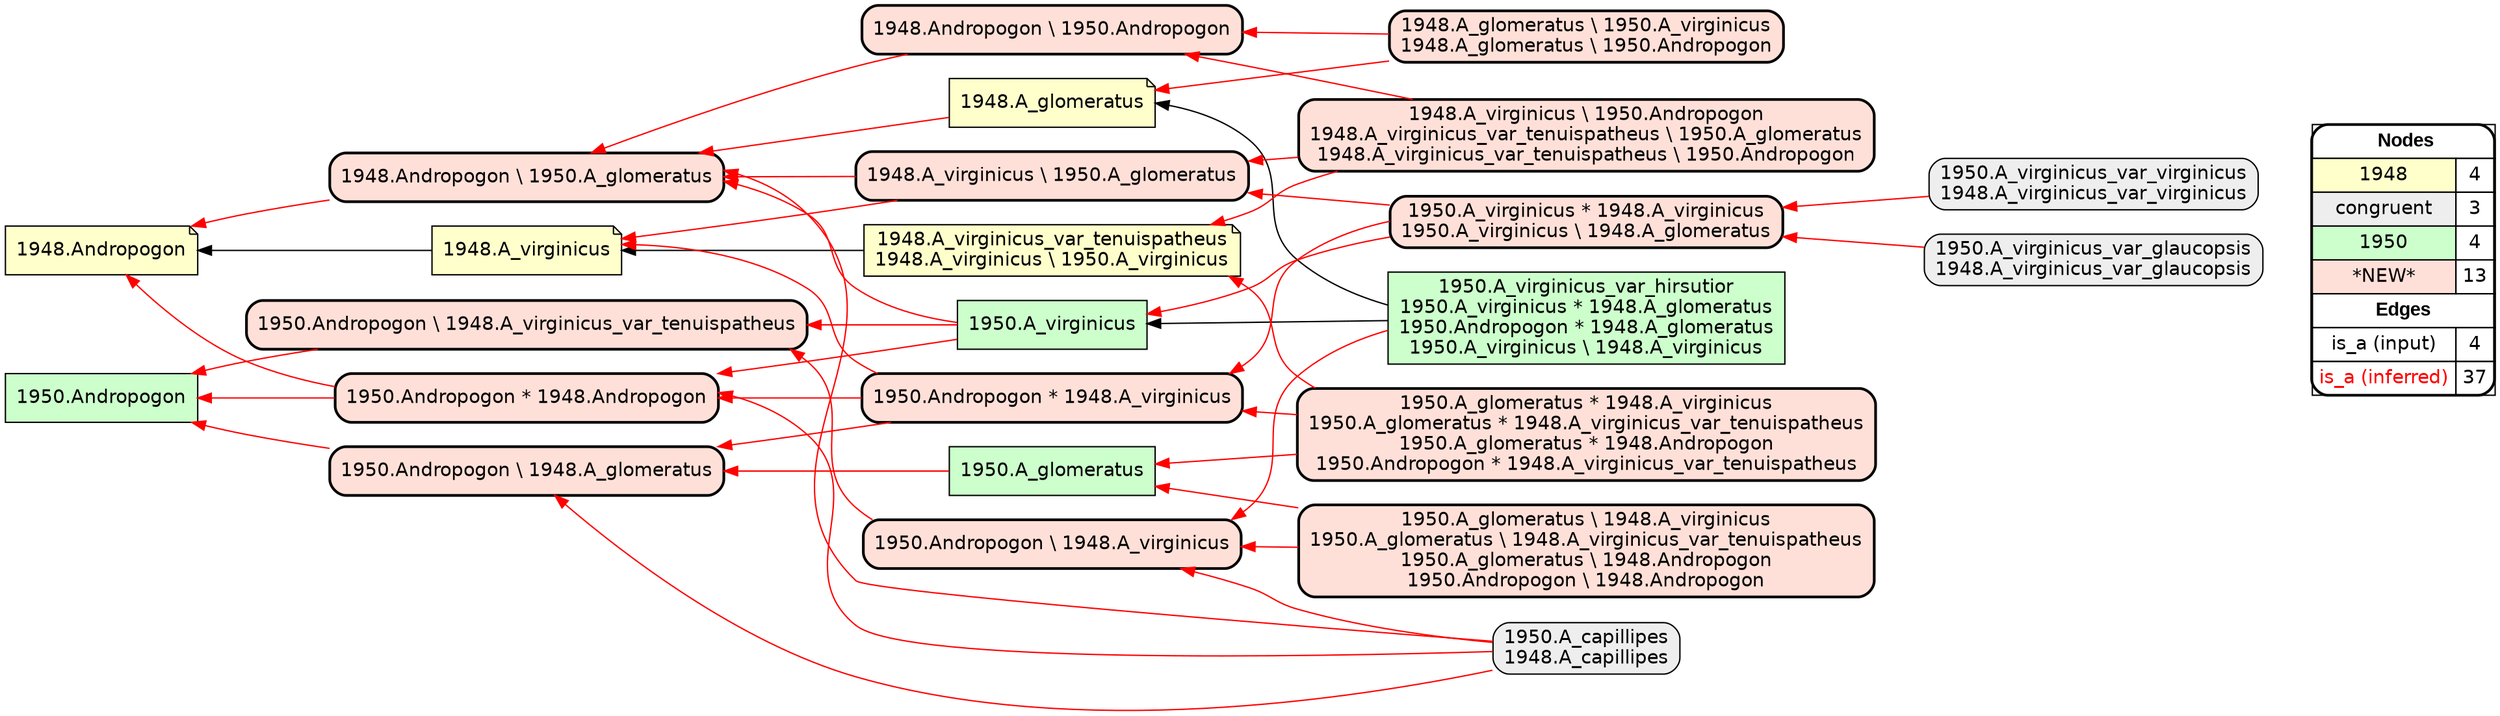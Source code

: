 digraph{
rankdir=RL
node[shape=note style=filled fillcolor="#FFFFCC" fontname="helvetica"] 
"1948.Andropogon"
"1948.A_virginicus"
"1948.A_virginicus_var_tenuispatheus\n1948.A_virginicus \\ 1950.A_virginicus"
"1948.A_glomeratus"
node[shape=box style="filled,rounded" fillcolor="#EEEEEE" fontname="helvetica"] 
"1950.A_virginicus_var_virginicus\n1948.A_virginicus_var_virginicus"
"1950.A_virginicus_var_glaucopsis\n1948.A_virginicus_var_glaucopsis"
"1950.A_capillipes\n1948.A_capillipes"
node[shape=box style=filled fillcolor="#CCFFCC" fontname="helvetica"] 
"1950.A_virginicus"
"1950.A_glomeratus"
"1950.A_virginicus_var_hirsutior\n1950.A_virginicus * 1948.A_glomeratus\n1950.Andropogon * 1948.A_glomeratus\n1950.A_virginicus \\ 1948.A_virginicus"
"1950.Andropogon"
node[shape=box style="filled,rounded,bold" fillcolor="#FFE0D8" fontname="helvetica"] 
"1950.Andropogon * 1948.Andropogon"
"1950.A_glomeratus \\ 1948.A_virginicus\n1950.A_glomeratus \\ 1948.A_virginicus_var_tenuispatheus\n1950.A_glomeratus \\ 1948.Andropogon\n1950.Andropogon \\ 1948.Andropogon"
"1950.Andropogon \\ 1948.A_glomeratus"
"1950.A_virginicus * 1948.A_virginicus\n1950.A_virginicus \\ 1948.A_glomeratus"
"1948.Andropogon \\ 1950.A_glomeratus"
"1950.Andropogon * 1948.A_virginicus"
"1948.Andropogon \\ 1950.Andropogon"
"1950.A_glomeratus * 1948.A_virginicus\n1950.A_glomeratus * 1948.A_virginicus_var_tenuispatheus\n1950.A_glomeratus * 1948.Andropogon\n1950.Andropogon * 1948.A_virginicus_var_tenuispatheus"
"1948.A_virginicus \\ 1950.A_glomeratus"
"1948.A_glomeratus \\ 1950.A_virginicus\n1948.A_glomeratus \\ 1950.Andropogon"
"1950.Andropogon \\ 1948.A_virginicus"
"1950.Andropogon \\ 1948.A_virginicus_var_tenuispatheus"
"1948.A_virginicus \\ 1950.Andropogon\n1948.A_virginicus_var_tenuispatheus \\ 1950.A_glomeratus\n1948.A_virginicus_var_tenuispatheus \\ 1950.Andropogon"
edge[arrowhead=normal style=dotted color="#000000" constraint=true penwidth=1]
edge[arrowhead=normal style=solid color="#000000" constraint=true penwidth=1]
"1950.A_virginicus_var_hirsutior\n1950.A_virginicus * 1948.A_glomeratus\n1950.Andropogon * 1948.A_glomeratus\n1950.A_virginicus \\ 1948.A_virginicus" -> "1948.A_glomeratus"
"1950.A_virginicus_var_hirsutior\n1950.A_virginicus * 1948.A_glomeratus\n1950.Andropogon * 1948.A_glomeratus\n1950.A_virginicus \\ 1948.A_virginicus" -> "1950.A_virginicus"
"1948.A_virginicus_var_tenuispatheus\n1948.A_virginicus \\ 1950.A_virginicus" -> "1948.A_virginicus"
"1948.A_virginicus" -> "1948.Andropogon"
edge[arrowhead=normal style=solid color="#FF0000" constraint=true penwidth=1]
"1950.A_glomeratus" -> "1950.Andropogon \\ 1948.A_glomeratus"
"1950.A_virginicus_var_glaucopsis\n1948.A_virginicus_var_glaucopsis" -> "1950.A_virginicus * 1948.A_virginicus\n1950.A_virginicus \\ 1948.A_glomeratus"
"1950.Andropogon \\ 1948.A_virginicus_var_tenuispatheus" -> "1950.Andropogon"
"1948.A_virginicus \\ 1950.Andropogon\n1948.A_virginicus_var_tenuispatheus \\ 1950.A_glomeratus\n1948.A_virginicus_var_tenuispatheus \\ 1950.Andropogon" -> "1948.A_virginicus \\ 1950.A_glomeratus"
"1950.A_virginicus_var_virginicus\n1948.A_virginicus_var_virginicus" -> "1950.A_virginicus * 1948.A_virginicus\n1950.A_virginicus \\ 1948.A_glomeratus"
"1950.A_glomeratus * 1948.A_virginicus\n1950.A_glomeratus * 1948.A_virginicus_var_tenuispatheus\n1950.A_glomeratus * 1948.Andropogon\n1950.Andropogon * 1948.A_virginicus_var_tenuispatheus" -> "1950.Andropogon * 1948.A_virginicus"
"1948.A_virginicus \\ 1950.Andropogon\n1948.A_virginicus_var_tenuispatheus \\ 1950.A_glomeratus\n1948.A_virginicus_var_tenuispatheus \\ 1950.Andropogon" -> "1948.Andropogon \\ 1950.Andropogon"
"1950.A_virginicus" -> "1948.Andropogon \\ 1950.A_glomeratus"
"1950.Andropogon * 1948.A_virginicus" -> "1950.Andropogon * 1948.Andropogon"
"1950.A_glomeratus * 1948.A_virginicus\n1950.A_glomeratus * 1948.A_virginicus_var_tenuispatheus\n1950.A_glomeratus * 1948.Andropogon\n1950.Andropogon * 1948.A_virginicus_var_tenuispatheus" -> "1950.A_glomeratus"
"1950.A_glomeratus * 1948.A_virginicus\n1950.A_glomeratus * 1948.A_virginicus_var_tenuispatheus\n1950.A_glomeratus * 1948.Andropogon\n1950.Andropogon * 1948.A_virginicus_var_tenuispatheus" -> "1948.A_virginicus_var_tenuispatheus\n1948.A_virginicus \\ 1950.A_virginicus"
"1948.A_virginicus \\ 1950.A_glomeratus" -> "1948.A_virginicus"
"1950.A_virginicus * 1948.A_virginicus\n1950.A_virginicus \\ 1948.A_glomeratus" -> "1948.A_virginicus \\ 1950.A_glomeratus"
"1950.A_capillipes\n1948.A_capillipes" -> "1950.Andropogon * 1948.Andropogon"
"1950.A_capillipes\n1948.A_capillipes" -> "1950.Andropogon \\ 1948.A_virginicus"
"1948.A_virginicus \\ 1950.A_glomeratus" -> "1948.Andropogon \\ 1950.A_glomeratus"
"1948.A_glomeratus \\ 1950.A_virginicus\n1948.A_glomeratus \\ 1950.Andropogon" -> "1948.Andropogon \\ 1950.Andropogon"
"1948.Andropogon \\ 1950.Andropogon" -> "1948.Andropogon \\ 1950.A_glomeratus"
"1950.A_virginicus * 1948.A_virginicus\n1950.A_virginicus \\ 1948.A_glomeratus" -> "1950.A_virginicus"
"1950.A_glomeratus \\ 1948.A_virginicus\n1950.A_glomeratus \\ 1948.A_virginicus_var_tenuispatheus\n1950.A_glomeratus \\ 1948.Andropogon\n1950.Andropogon \\ 1948.Andropogon" -> "1950.A_glomeratus"
"1950.A_glomeratus \\ 1948.A_virginicus\n1950.A_glomeratus \\ 1948.A_virginicus_var_tenuispatheus\n1950.A_glomeratus \\ 1948.Andropogon\n1950.Andropogon \\ 1948.Andropogon" -> "1950.Andropogon \\ 1948.A_virginicus"
"1948.A_glomeratus \\ 1950.A_virginicus\n1948.A_glomeratus \\ 1950.Andropogon" -> "1948.A_glomeratus"
"1950.A_virginicus_var_hirsutior\n1950.A_virginicus * 1948.A_glomeratus\n1950.Andropogon * 1948.A_glomeratus\n1950.A_virginicus \\ 1948.A_virginicus" -> "1950.Andropogon \\ 1948.A_virginicus"
"1948.A_virginicus \\ 1950.Andropogon\n1948.A_virginicus_var_tenuispatheus \\ 1950.A_glomeratus\n1948.A_virginicus_var_tenuispatheus \\ 1950.Andropogon" -> "1948.A_virginicus_var_tenuispatheus\n1948.A_virginicus \\ 1950.A_virginicus"
"1950.A_virginicus" -> "1950.Andropogon \\ 1948.A_virginicus_var_tenuispatheus"
"1950.Andropogon * 1948.Andropogon" -> "1948.Andropogon"
"1950.A_virginicus" -> "1950.Andropogon * 1948.Andropogon"
"1950.Andropogon * 1948.A_virginicus" -> "1948.A_virginicus"
"1950.A_virginicus * 1948.A_virginicus\n1950.A_virginicus \\ 1948.A_glomeratus" -> "1950.Andropogon * 1948.A_virginicus"
"1950.Andropogon \\ 1948.A_virginicus" -> "1950.Andropogon \\ 1948.A_virginicus_var_tenuispatheus"
"1948.A_glomeratus" -> "1948.Andropogon \\ 1950.A_glomeratus"
"1950.Andropogon * 1948.A_virginicus" -> "1950.Andropogon \\ 1948.A_glomeratus"
"1950.A_capillipes\n1948.A_capillipes" -> "1950.Andropogon \\ 1948.A_glomeratus"
"1950.Andropogon * 1948.Andropogon" -> "1950.Andropogon"
"1950.Andropogon \\ 1948.A_glomeratus" -> "1950.Andropogon"
"1948.Andropogon \\ 1950.A_glomeratus" -> "1948.Andropogon"
"1950.A_capillipes\n1948.A_capillipes" -> "1948.Andropogon \\ 1950.A_glomeratus"
node[shape=box] 
{rank=source Legend [fillcolor= white margin=0 label=< 
 <TABLE BORDER="0" CELLBORDER="1" CELLSPACING="0" CELLPADDING="4"> 
<TR> <TD COLSPAN="2"><font face="Arial Black"> Nodes</font></TD> </TR> 
<TR> 
 <TD bgcolor="#FFFFCC" fontname="helvetica">1948</TD> 
 <TD>4</TD> 
 </TR> 
<TR> 
 <TD bgcolor="#EEEEEE" fontname="helvetica">congruent</TD> 
 <TD>3</TD> 
 </TR> 
<TR> 
 <TD bgcolor="#CCFFCC" fontname="helvetica">1950</TD> 
 <TD>4</TD> 
 </TR> 
<TR> 
 <TD bgcolor="#FFE0D8" fontname="helvetica">*NEW*</TD> 
 <TD>13</TD> 
 </TR> 
<TR> <TD COLSPAN="2"><font face = "Arial Black"> Edges </font></TD> </TR> 
<TR> 
 <TD><font color ="#000000">is_a (input)</font></TD><TD>4</TD>
</TR>
<TR> 
 <TD><font color ="#FF0000">is_a (inferred)</font></TD><TD>37</TD>
</TR>
</TABLE> 
 >] } 
}